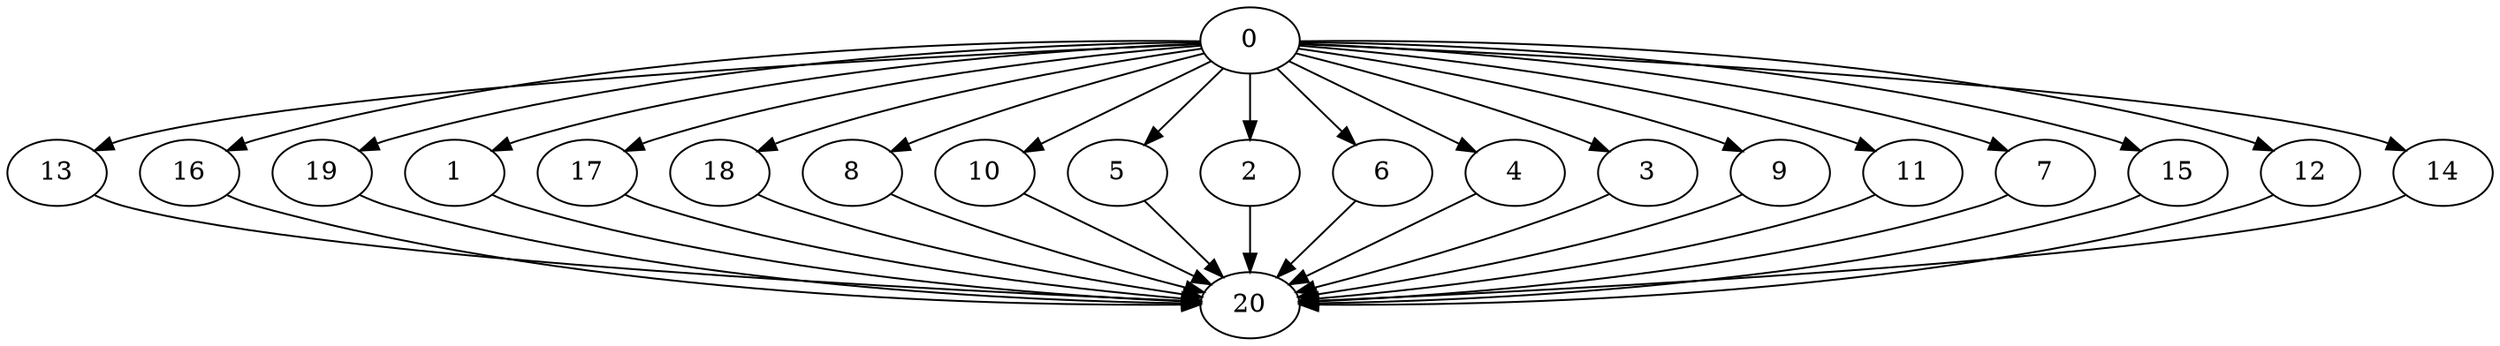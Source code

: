 digraph "Fork_Join_Nodes_21_CCR_9.94_WeightType_Random_Heterogeneous-4-2-strong" {
0 [Weight=5];
13 [Weight=7];
16 [Weight=4];
19 [Weight=4];
1 [Weight=3];
17 [Weight=10];
18 [Weight=3];
8 [Weight=4];
10 [Weight=7];
5 [Weight=9];
2 [Weight=10];
6 [Weight=7];
4 [Weight=5];
3 [Weight=9];
9 [Weight=3];
11 [Weight=10];
7 [Weight=9];
15 [Weight=7];
12 [Weight=9];
14 [Weight=9];
20 [Weight=7];
0 -> 8 [Weight=58];
2 -> 20 [Weight=32];
4 -> 20 [Weight=32];
0 -> 19 [Weight=58];
9 -> 20 [Weight=26];
0 -> 12 [Weight=45];
7 -> 20 [Weight=19];
18 -> 20 [Weight=65];
10 -> 20 [Weight=45];
5 -> 20 [Weight=39];
0 -> 1 [Weight=13];
17 -> 20 [Weight=58];
0 -> 10 [Weight=39];
0 -> 2 [Weight=52];
13 -> 20 [Weight=65];
0 -> 13 [Weight=45];
0 -> 9 [Weight=58];
0 -> 7 [Weight=13];
12 -> 20 [Weight=13];
19 -> 20 [Weight=65];
0 -> 16 [Weight=13];
0 -> 17 [Weight=52];
0 -> 18 [Weight=52];
0 -> 14 [Weight=32];
8 -> 20 [Weight=58];
1 -> 20 [Weight=65];
0 -> 6 [Weight=32];
16 -> 20 [Weight=65];
0 -> 5 [Weight=32];
15 -> 20 [Weight=19];
14 -> 20 [Weight=13];
0 -> 15 [Weight=13];
0 -> 4 [Weight=13];
11 -> 20 [Weight=19];
6 -> 20 [Weight=32];
3 -> 20 [Weight=26];
0 -> 11 [Weight=13];
0 -> 3 [Weight=13];
}

